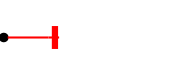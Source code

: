 digraph G {
    graph [pad=0, ranksep="0.35", rankdir="LR"];
    fun [image="./function.png", imagescale=both, margin=0, shape=none, label=""]

    point [label="", shape=point]
    point -> fun [arrowhead="tee", color="red"] 
}
